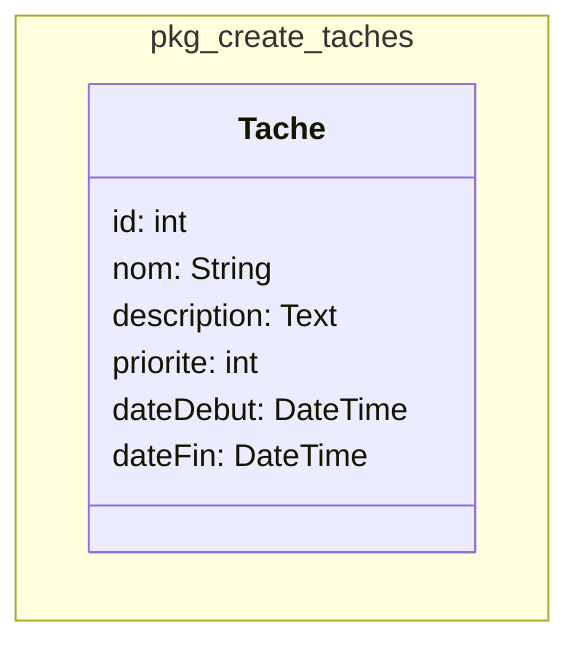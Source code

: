 classDiagram

namespace pkg_create_taches {

class Tache {
  id: int
  nom: String
  description: Text
  priorite: int
  dateDebut: DateTime
  dateFin: DateTime
}

}